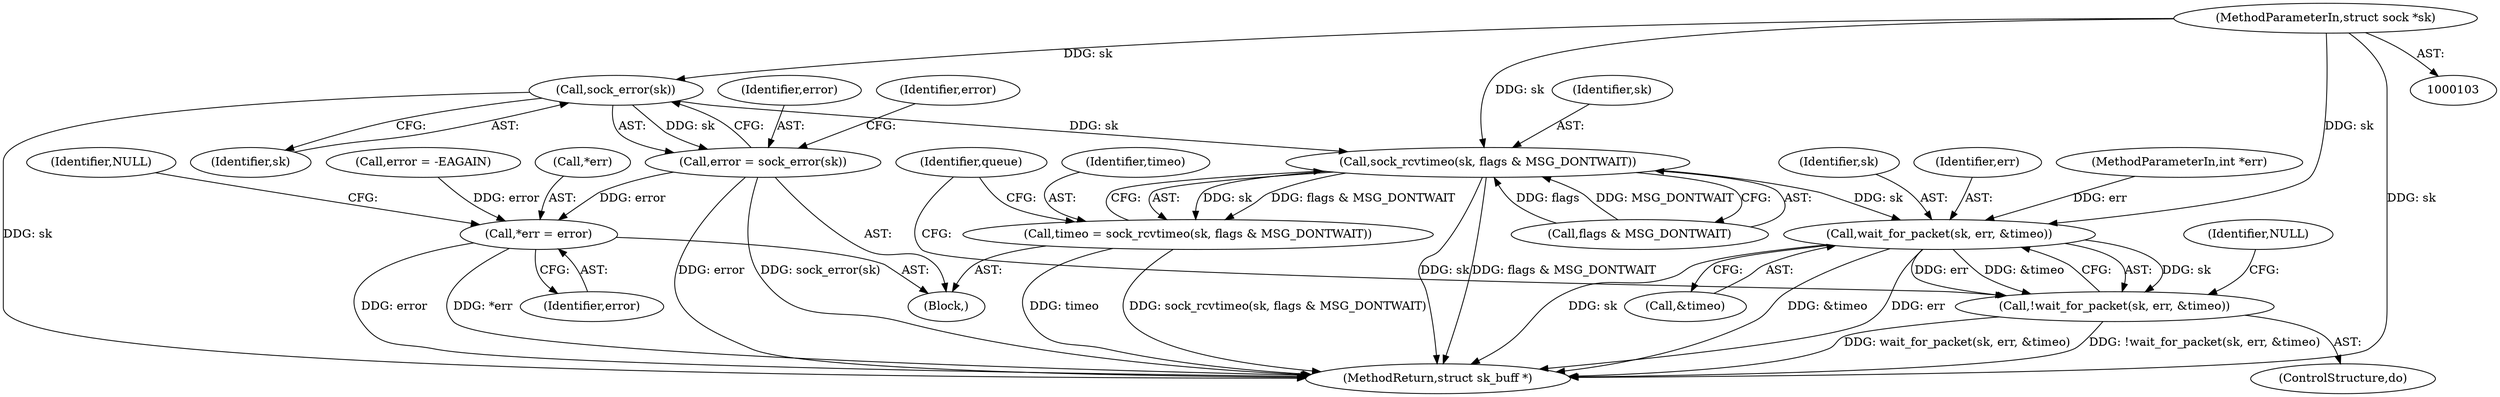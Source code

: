 digraph "0_linux_77c1090f94d1b0b5186fb13a1b71b47b1343f87f@pointer" {
"1000115" [label="(Call,sock_error(sk))"];
"1000104" [label="(MethodParameterIn,struct sock *sk)"];
"1000113" [label="(Call,error = sock_error(sk))"];
"1000219" [label="(Call,*err = error)"];
"1000122" [label="(Call,sock_rcvtimeo(sk, flags & MSG_DONTWAIT))"];
"1000120" [label="(Call,timeo = sock_rcvtimeo(sk, flags & MSG_DONTWAIT))"];
"1000211" [label="(Call,wait_for_packet(sk, err, &timeo))"];
"1000210" [label="(Call,!wait_for_packet(sk, err, &timeo))"];
"1000121" [label="(Identifier,timeo)"];
"1000104" [label="(MethodParameterIn,struct sock *sk)"];
"1000211" [label="(Call,wait_for_packet(sk, err, &timeo))"];
"1000124" [label="(Call,flags & MSG_DONTWAIT)"];
"1000225" [label="(MethodReturn,struct sk_buff *)"];
"1000114" [label="(Identifier,error)"];
"1000113" [label="(Call,error = sock_error(sk))"];
"1000132" [label="(Identifier,queue)"];
"1000115" [label="(Call,sock_error(sk))"];
"1000202" [label="(Call,error = -EAGAIN)"];
"1000122" [label="(Call,sock_rcvtimeo(sk, flags & MSG_DONTWAIT))"];
"1000219" [label="(Call,*err = error)"];
"1000116" [label="(Identifier,sk)"];
"1000220" [label="(Call,*err)"];
"1000118" [label="(Identifier,error)"];
"1000214" [label="(Call,&timeo)"];
"1000212" [label="(Identifier,sk)"];
"1000210" [label="(Call,!wait_for_packet(sk, err, &timeo))"];
"1000120" [label="(Call,timeo = sock_rcvtimeo(sk, flags & MSG_DONTWAIT))"];
"1000213" [label="(Identifier,err)"];
"1000109" [label="(Block,)"];
"1000224" [label="(Identifier,NULL)"];
"1000127" [label="(ControlStructure,do)"];
"1000217" [label="(Identifier,NULL)"];
"1000108" [label="(MethodParameterIn,int *err)"];
"1000123" [label="(Identifier,sk)"];
"1000222" [label="(Identifier,error)"];
"1000115" -> "1000113"  [label="AST: "];
"1000115" -> "1000116"  [label="CFG: "];
"1000116" -> "1000115"  [label="AST: "];
"1000113" -> "1000115"  [label="CFG: "];
"1000115" -> "1000225"  [label="DDG: sk"];
"1000115" -> "1000113"  [label="DDG: sk"];
"1000104" -> "1000115"  [label="DDG: sk"];
"1000115" -> "1000122"  [label="DDG: sk"];
"1000104" -> "1000103"  [label="AST: "];
"1000104" -> "1000225"  [label="DDG: sk"];
"1000104" -> "1000122"  [label="DDG: sk"];
"1000104" -> "1000211"  [label="DDG: sk"];
"1000113" -> "1000109"  [label="AST: "];
"1000114" -> "1000113"  [label="AST: "];
"1000118" -> "1000113"  [label="CFG: "];
"1000113" -> "1000225"  [label="DDG: error"];
"1000113" -> "1000225"  [label="DDG: sock_error(sk)"];
"1000113" -> "1000219"  [label="DDG: error"];
"1000219" -> "1000109"  [label="AST: "];
"1000219" -> "1000222"  [label="CFG: "];
"1000220" -> "1000219"  [label="AST: "];
"1000222" -> "1000219"  [label="AST: "];
"1000224" -> "1000219"  [label="CFG: "];
"1000219" -> "1000225"  [label="DDG: error"];
"1000219" -> "1000225"  [label="DDG: *err"];
"1000202" -> "1000219"  [label="DDG: error"];
"1000122" -> "1000120"  [label="AST: "];
"1000122" -> "1000124"  [label="CFG: "];
"1000123" -> "1000122"  [label="AST: "];
"1000124" -> "1000122"  [label="AST: "];
"1000120" -> "1000122"  [label="CFG: "];
"1000122" -> "1000225"  [label="DDG: sk"];
"1000122" -> "1000225"  [label="DDG: flags & MSG_DONTWAIT"];
"1000122" -> "1000120"  [label="DDG: sk"];
"1000122" -> "1000120"  [label="DDG: flags & MSG_DONTWAIT"];
"1000124" -> "1000122"  [label="DDG: flags"];
"1000124" -> "1000122"  [label="DDG: MSG_DONTWAIT"];
"1000122" -> "1000211"  [label="DDG: sk"];
"1000120" -> "1000109"  [label="AST: "];
"1000121" -> "1000120"  [label="AST: "];
"1000132" -> "1000120"  [label="CFG: "];
"1000120" -> "1000225"  [label="DDG: timeo"];
"1000120" -> "1000225"  [label="DDG: sock_rcvtimeo(sk, flags & MSG_DONTWAIT)"];
"1000211" -> "1000210"  [label="AST: "];
"1000211" -> "1000214"  [label="CFG: "];
"1000212" -> "1000211"  [label="AST: "];
"1000213" -> "1000211"  [label="AST: "];
"1000214" -> "1000211"  [label="AST: "];
"1000210" -> "1000211"  [label="CFG: "];
"1000211" -> "1000225"  [label="DDG: sk"];
"1000211" -> "1000225"  [label="DDG: &timeo"];
"1000211" -> "1000225"  [label="DDG: err"];
"1000211" -> "1000210"  [label="DDG: sk"];
"1000211" -> "1000210"  [label="DDG: err"];
"1000211" -> "1000210"  [label="DDG: &timeo"];
"1000108" -> "1000211"  [label="DDG: err"];
"1000210" -> "1000127"  [label="AST: "];
"1000132" -> "1000210"  [label="CFG: "];
"1000217" -> "1000210"  [label="CFG: "];
"1000210" -> "1000225"  [label="DDG: !wait_for_packet(sk, err, &timeo)"];
"1000210" -> "1000225"  [label="DDG: wait_for_packet(sk, err, &timeo)"];
}
